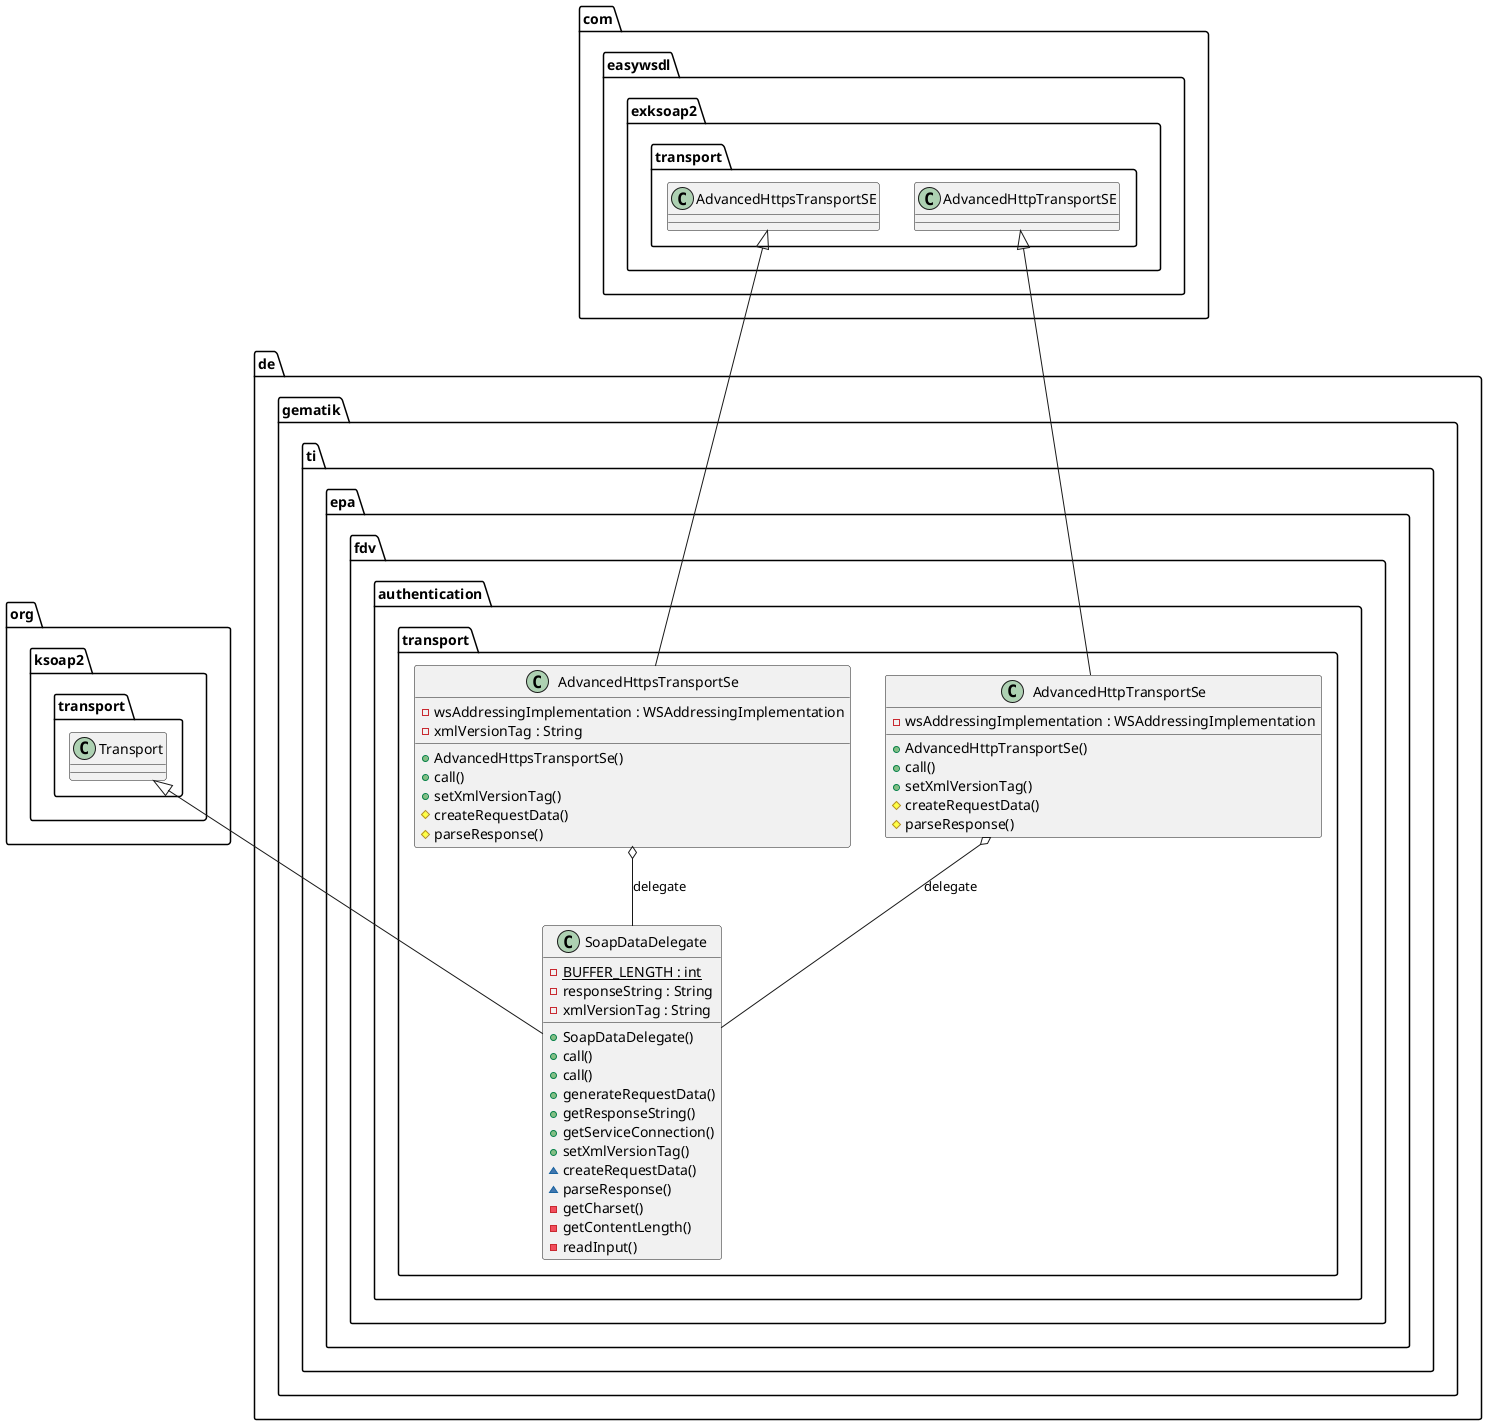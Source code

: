 @startuml


  namespace de.gematik.ti.epa.fdv.authentication.transport {
      class de.gematik.ti.epa.fdv.authentication.transport.AdvancedHttpTransportSe {
          - wsAddressingImplementation : WSAddressingImplementation
          + AdvancedHttpTransportSe()
          + call()
          + setXmlVersionTag()
          # createRequestData()
          # parseResponse()
      }
      class de.gematik.ti.epa.fdv.authentication.transport.AdvancedHttpsTransportSe {
                - wsAddressingImplementation : WSAddressingImplementation
                - xmlVersionTag : String
                + AdvancedHttpsTransportSe()
                + call()
                + setXmlVersionTag()
                # createRequestData()
                # parseResponse()
      }

      class de.gematik.ti.epa.fdv.authentication.transport.SoapDataDelegate {
                {static} - BUFFER_LENGTH : int
                - responseString : String
                - xmlVersionTag : String
                + SoapDataDelegate()
                + call()
                + call()
                + generateRequestData()
                + getResponseString()
                + getServiceConnection()
                + setXmlVersionTag()
                ~ createRequestData()
                ~ parseResponse()
                - getCharset()
                - getContentLength()
                - readInput()
      }

  }


  de.gematik.ti.epa.fdv.authentication.transport.AdvancedHttpTransportSe -up-|> com.easywsdl.exksoap2.transport.AdvancedHttpTransportSE
  de.gematik.ti.epa.fdv.authentication.transport.AdvancedHttpTransportSe o-- de.gematik.ti.epa.fdv.authentication.transport.SoapDataDelegate : delegate
  de.gematik.ti.epa.fdv.authentication.transport.AdvancedHttpsTransportSe -up-|> com.easywsdl.exksoap2.transport.AdvancedHttpsTransportSE
  de.gematik.ti.epa.fdv.authentication.transport.AdvancedHttpsTransportSe o-- de.gematik.ti.epa.fdv.authentication.transport.SoapDataDelegate : delegate
  de.gematik.ti.epa.fdv.authentication.transport.SoapDataDelegate -up-|> org.ksoap2.transport.Transport

@enduml
